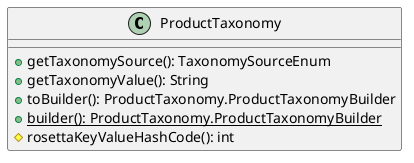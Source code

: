 @startuml

    class ProductTaxonomy [[ProductTaxonomy.html]] {
        +getTaxonomySource(): TaxonomySourceEnum
        +getTaxonomyValue(): String
        +toBuilder(): ProductTaxonomy.ProductTaxonomyBuilder
        {static} +builder(): ProductTaxonomy.ProductTaxonomyBuilder
        #rosettaKeyValueHashCode(): int
    }

@enduml
